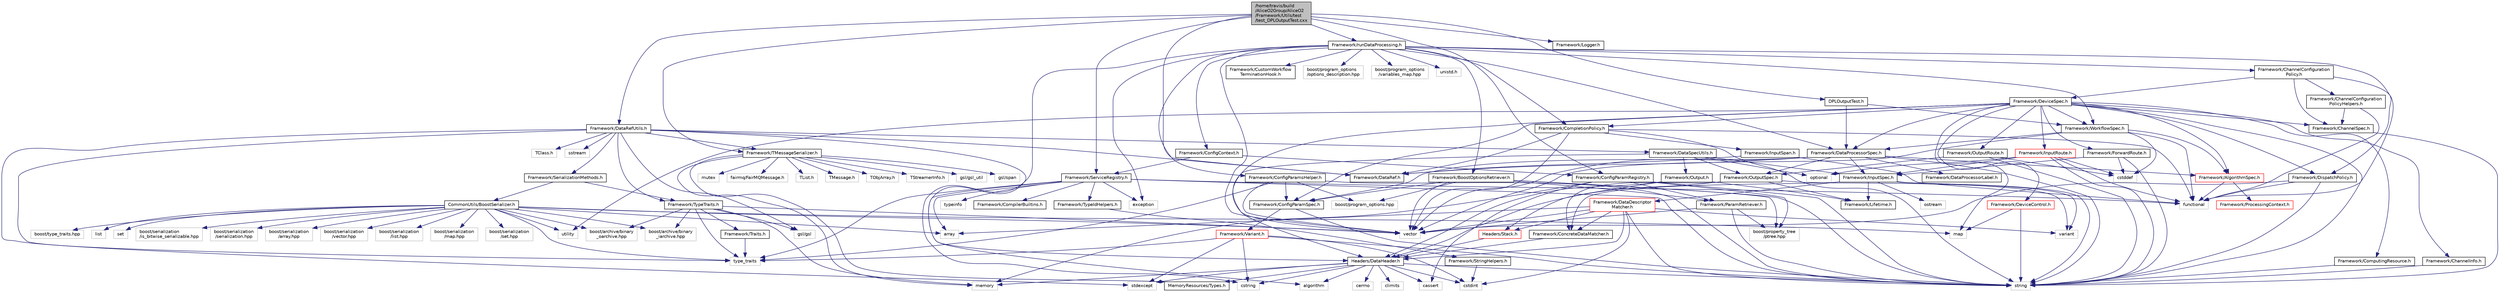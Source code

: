 digraph "/home/travis/build/AliceO2Group/AliceO2/Framework/Utils/test/test_DPLOutputTest.cxx"
{
 // INTERACTIVE_SVG=YES
  bgcolor="transparent";
  edge [fontname="Helvetica",fontsize="10",labelfontname="Helvetica",labelfontsize="10"];
  node [fontname="Helvetica",fontsize="10",shape=record];
  Node0 [label="/home/travis/build\l/AliceO2Group/AliceO2\l/Framework/Utils/test\l/test_DPLOutputTest.cxx",height=0.2,width=0.4,color="black", fillcolor="grey75", style="filled", fontcolor="black"];
  Node0 -> Node1 [color="midnightblue",fontsize="10",style="solid",fontname="Helvetica"];
  Node1 [label="Framework/DataRefUtils.h",height=0.2,width=0.4,color="black",URL="$d5/db8/DataRefUtils_8h.html"];
  Node1 -> Node2 [color="midnightblue",fontsize="10",style="solid",fontname="Helvetica"];
  Node2 [label="Framework/DataRef.h",height=0.2,width=0.4,color="black",URL="$d5/dfb/DataRef_8h.html"];
  Node1 -> Node3 [color="midnightblue",fontsize="10",style="solid",fontname="Helvetica"];
  Node3 [label="Framework/TMessageSerializer.h",height=0.2,width=0.4,color="black",URL="$d8/d3c/TMessageSerializer_8h.html"];
  Node3 -> Node4 [color="midnightblue",fontsize="10",style="solid",fontname="Helvetica"];
  Node4 [label="fairmq/FairMQMessage.h",height=0.2,width=0.4,color="grey75"];
  Node3 -> Node5 [color="midnightblue",fontsize="10",style="solid",fontname="Helvetica"];
  Node5 [label="TList.h",height=0.2,width=0.4,color="grey75"];
  Node3 -> Node6 [color="midnightblue",fontsize="10",style="solid",fontname="Helvetica"];
  Node6 [label="TMessage.h",height=0.2,width=0.4,color="grey75"];
  Node3 -> Node7 [color="midnightblue",fontsize="10",style="solid",fontname="Helvetica"];
  Node7 [label="TObjArray.h",height=0.2,width=0.4,color="grey75"];
  Node3 -> Node8 [color="midnightblue",fontsize="10",style="solid",fontname="Helvetica"];
  Node8 [label="TStreamerInfo.h",height=0.2,width=0.4,color="grey75"];
  Node3 -> Node9 [color="midnightblue",fontsize="10",style="solid",fontname="Helvetica"];
  Node9 [label="gsl/gsl_util",height=0.2,width=0.4,color="grey75"];
  Node3 -> Node10 [color="midnightblue",fontsize="10",style="solid",fontname="Helvetica"];
  Node10 [label="gsl/span",height=0.2,width=0.4,color="grey75"];
  Node3 -> Node11 [color="midnightblue",fontsize="10",style="solid",fontname="Helvetica"];
  Node11 [label="memory",height=0.2,width=0.4,color="grey75"];
  Node3 -> Node12 [color="midnightblue",fontsize="10",style="solid",fontname="Helvetica"];
  Node12 [label="mutex",height=0.2,width=0.4,color="grey75"];
  Node3 -> Node13 [color="midnightblue",fontsize="10",style="solid",fontname="Helvetica"];
  Node13 [label="MemoryResources/Types.h",height=0.2,width=0.4,color="black",URL="$d7/df8/Types_8h.html"];
  Node1 -> Node14 [color="midnightblue",fontsize="10",style="solid",fontname="Helvetica"];
  Node14 [label="Framework/SerializationMethods.h",height=0.2,width=0.4,color="black",URL="$d1/d53/SerializationMethods_8h.html",tooltip="Type wrappers for enfording a specific serialization method. "];
  Node14 -> Node15 [color="midnightblue",fontsize="10",style="solid",fontname="Helvetica"];
  Node15 [label="Framework/TypeTraits.h",height=0.2,width=0.4,color="black",URL="$d0/d95/TypeTraits_8h.html"];
  Node15 -> Node16 [color="midnightblue",fontsize="10",style="solid",fontname="Helvetica"];
  Node16 [label="type_traits",height=0.2,width=0.4,color="grey75"];
  Node15 -> Node17 [color="midnightblue",fontsize="10",style="solid",fontname="Helvetica"];
  Node17 [label="vector",height=0.2,width=0.4,color="grey75"];
  Node15 -> Node11 [color="midnightblue",fontsize="10",style="solid",fontname="Helvetica"];
  Node15 -> Node18 [color="midnightblue",fontsize="10",style="solid",fontname="Helvetica"];
  Node18 [label="Framework/Traits.h",height=0.2,width=0.4,color="black",URL="$db/d31/Traits_8h.html"];
  Node18 -> Node16 [color="midnightblue",fontsize="10",style="solid",fontname="Helvetica"];
  Node15 -> Node19 [color="midnightblue",fontsize="10",style="solid",fontname="Helvetica"];
  Node19 [label="boost/archive/binary\l_iarchive.hpp",height=0.2,width=0.4,color="grey75"];
  Node15 -> Node20 [color="midnightblue",fontsize="10",style="solid",fontname="Helvetica"];
  Node20 [label="boost/archive/binary\l_oarchive.hpp",height=0.2,width=0.4,color="grey75"];
  Node15 -> Node21 [color="midnightblue",fontsize="10",style="solid",fontname="Helvetica"];
  Node21 [label="gsl/gsl",height=0.2,width=0.4,color="grey75"];
  Node14 -> Node22 [color="midnightblue",fontsize="10",style="solid",fontname="Helvetica"];
  Node22 [label="CommonUtils/BoostSerializer.h",height=0.2,width=0.4,color="black",URL="$d7/d91/BoostSerializer_8h.html",tooltip="Templatised boost serializer/deserializer for containers and base types. "];
  Node22 -> Node23 [color="midnightblue",fontsize="10",style="solid",fontname="Helvetica"];
  Node23 [label="utility",height=0.2,width=0.4,color="grey75"];
  Node22 -> Node16 [color="midnightblue",fontsize="10",style="solid",fontname="Helvetica"];
  Node22 -> Node24 [color="midnightblue",fontsize="10",style="solid",fontname="Helvetica"];
  Node24 [label="array",height=0.2,width=0.4,color="grey75"];
  Node22 -> Node17 [color="midnightblue",fontsize="10",style="solid",fontname="Helvetica"];
  Node22 -> Node25 [color="midnightblue",fontsize="10",style="solid",fontname="Helvetica"];
  Node25 [label="list",height=0.2,width=0.4,color="grey75"];
  Node22 -> Node26 [color="midnightblue",fontsize="10",style="solid",fontname="Helvetica"];
  Node26 [label="map",height=0.2,width=0.4,color="grey75"];
  Node22 -> Node27 [color="midnightblue",fontsize="10",style="solid",fontname="Helvetica"];
  Node27 [label="set",height=0.2,width=0.4,color="grey75"];
  Node22 -> Node19 [color="midnightblue",fontsize="10",style="solid",fontname="Helvetica"];
  Node22 -> Node20 [color="midnightblue",fontsize="10",style="solid",fontname="Helvetica"];
  Node22 -> Node28 [color="midnightblue",fontsize="10",style="solid",fontname="Helvetica"];
  Node28 [label="boost/serialization\l/is_bitwise_serializable.hpp",height=0.2,width=0.4,color="grey75"];
  Node22 -> Node29 [color="midnightblue",fontsize="10",style="solid",fontname="Helvetica"];
  Node29 [label="boost/serialization\l/serialization.hpp",height=0.2,width=0.4,color="grey75"];
  Node22 -> Node30 [color="midnightblue",fontsize="10",style="solid",fontname="Helvetica"];
  Node30 [label="boost/serialization\l/array.hpp",height=0.2,width=0.4,color="grey75"];
  Node22 -> Node31 [color="midnightblue",fontsize="10",style="solid",fontname="Helvetica"];
  Node31 [label="boost/serialization\l/vector.hpp",height=0.2,width=0.4,color="grey75"];
  Node22 -> Node32 [color="midnightblue",fontsize="10",style="solid",fontname="Helvetica"];
  Node32 [label="boost/serialization\l/list.hpp",height=0.2,width=0.4,color="grey75"];
  Node22 -> Node33 [color="midnightblue",fontsize="10",style="solid",fontname="Helvetica"];
  Node33 [label="boost/serialization\l/map.hpp",height=0.2,width=0.4,color="grey75"];
  Node22 -> Node34 [color="midnightblue",fontsize="10",style="solid",fontname="Helvetica"];
  Node34 [label="boost/serialization\l/set.hpp",height=0.2,width=0.4,color="grey75"];
  Node22 -> Node35 [color="midnightblue",fontsize="10",style="solid",fontname="Helvetica"];
  Node35 [label="boost/type_traits.hpp",height=0.2,width=0.4,color="grey75"];
  Node1 -> Node36 [color="midnightblue",fontsize="10",style="solid",fontname="Helvetica"];
  Node36 [label="Framework/DataSpecUtils.h",height=0.2,width=0.4,color="black",URL="$d6/d68/DataSpecUtils_8h.html"];
  Node36 -> Node37 [color="midnightblue",fontsize="10",style="solid",fontname="Helvetica"];
  Node37 [label="Framework/OutputSpec.h",height=0.2,width=0.4,color="black",URL="$db/d2d/OutputSpec_8h.html"];
  Node37 -> Node38 [color="midnightblue",fontsize="10",style="solid",fontname="Helvetica"];
  Node38 [label="Headers/DataHeader.h",height=0.2,width=0.4,color="black",URL="$dc/dcd/DataHeader_8h.html"];
  Node38 -> Node39 [color="midnightblue",fontsize="10",style="solid",fontname="Helvetica"];
  Node39 [label="cstdint",height=0.2,width=0.4,color="grey75"];
  Node38 -> Node11 [color="midnightblue",fontsize="10",style="solid",fontname="Helvetica"];
  Node38 -> Node40 [color="midnightblue",fontsize="10",style="solid",fontname="Helvetica"];
  Node40 [label="cassert",height=0.2,width=0.4,color="grey75"];
  Node38 -> Node41 [color="midnightblue",fontsize="10",style="solid",fontname="Helvetica"];
  Node41 [label="cstring",height=0.2,width=0.4,color="grey75"];
  Node38 -> Node42 [color="midnightblue",fontsize="10",style="solid",fontname="Helvetica"];
  Node42 [label="algorithm",height=0.2,width=0.4,color="grey75"];
  Node38 -> Node43 [color="midnightblue",fontsize="10",style="solid",fontname="Helvetica"];
  Node43 [label="stdexcept",height=0.2,width=0.4,color="grey75"];
  Node38 -> Node44 [color="midnightblue",fontsize="10",style="solid",fontname="Helvetica"];
  Node44 [label="string",height=0.2,width=0.4,color="grey75"];
  Node38 -> Node45 [color="midnightblue",fontsize="10",style="solid",fontname="Helvetica"];
  Node45 [label="climits",height=0.2,width=0.4,color="grey75"];
  Node38 -> Node13 [color="midnightblue",fontsize="10",style="solid",fontname="Helvetica"];
  Node38 -> Node46 [color="midnightblue",fontsize="10",style="solid",fontname="Helvetica"];
  Node46 [label="cerrno",height=0.2,width=0.4,color="grey75"];
  Node37 -> Node47 [color="midnightblue",fontsize="10",style="solid",fontname="Helvetica"];
  Node47 [label="Framework/Lifetime.h",height=0.2,width=0.4,color="black",URL="$dc/dca/Lifetime_8h.html"];
  Node37 -> Node48 [color="midnightblue",fontsize="10",style="solid",fontname="Helvetica"];
  Node48 [label="Framework/ConcreteDataMatcher.h",height=0.2,width=0.4,color="black",URL="$d0/d1b/ConcreteDataMatcher_8h.html"];
  Node48 -> Node38 [color="midnightblue",fontsize="10",style="solid",fontname="Helvetica"];
  Node37 -> Node49 [color="midnightblue",fontsize="10",style="solid",fontname="Helvetica"];
  Node49 [label="variant",height=0.2,width=0.4,color="grey75"];
  Node36 -> Node50 [color="midnightblue",fontsize="10",style="solid",fontname="Helvetica"];
  Node50 [label="Framework/InputSpec.h",height=0.2,width=0.4,color="black",URL="$d5/d3f/InputSpec_8h.html"];
  Node50 -> Node47 [color="midnightblue",fontsize="10",style="solid",fontname="Helvetica"];
  Node50 -> Node48 [color="midnightblue",fontsize="10",style="solid",fontname="Helvetica"];
  Node50 -> Node51 [color="midnightblue",fontsize="10",style="solid",fontname="Helvetica"];
  Node51 [label="Framework/DataDescriptor\lMatcher.h",height=0.2,width=0.4,color="red",URL="$d3/da3/DataDescriptorMatcher_8h.html"];
  Node51 -> Node48 [color="midnightblue",fontsize="10",style="solid",fontname="Helvetica"];
  Node51 -> Node38 [color="midnightblue",fontsize="10",style="solid",fontname="Helvetica"];
  Node51 -> Node55 [color="midnightblue",fontsize="10",style="solid",fontname="Helvetica"];
  Node55 [label="Headers/Stack.h",height=0.2,width=0.4,color="red",URL="$d4/d00/Headers_2include_2Headers_2Stack_8h.html"];
  Node55 -> Node38 [color="midnightblue",fontsize="10",style="solid",fontname="Helvetica"];
  Node51 -> Node24 [color="midnightblue",fontsize="10",style="solid",fontname="Helvetica"];
  Node51 -> Node39 [color="midnightblue",fontsize="10",style="solid",fontname="Helvetica"];
  Node51 -> Node44 [color="midnightblue",fontsize="10",style="solid",fontname="Helvetica"];
  Node51 -> Node49 [color="midnightblue",fontsize="10",style="solid",fontname="Helvetica"];
  Node51 -> Node17 [color="midnightblue",fontsize="10",style="solid",fontname="Helvetica"];
  Node50 -> Node44 [color="midnightblue",fontsize="10",style="solid",fontname="Helvetica"];
  Node50 -> Node68 [color="midnightblue",fontsize="10",style="solid",fontname="Helvetica"];
  Node68 [label="ostream",height=0.2,width=0.4,color="grey75"];
  Node50 -> Node49 [color="midnightblue",fontsize="10",style="solid",fontname="Helvetica"];
  Node36 -> Node38 [color="midnightblue",fontsize="10",style="solid",fontname="Helvetica"];
  Node36 -> Node69 [color="midnightblue",fontsize="10",style="solid",fontname="Helvetica"];
  Node69 [label="Framework/Output.h",height=0.2,width=0.4,color="black",URL="$d3/ddf/Output_8h.html"];
  Node69 -> Node38 [color="midnightblue",fontsize="10",style="solid",fontname="Helvetica"];
  Node69 -> Node47 [color="midnightblue",fontsize="10",style="solid",fontname="Helvetica"];
  Node69 -> Node55 [color="midnightblue",fontsize="10",style="solid",fontname="Helvetica"];
  Node36 -> Node70 [color="midnightblue",fontsize="10",style="solid",fontname="Helvetica"];
  Node70 [label="optional",height=0.2,width=0.4,color="grey75"];
  Node1 -> Node15 [color="midnightblue",fontsize="10",style="solid",fontname="Helvetica"];
  Node1 -> Node38 [color="midnightblue",fontsize="10",style="solid",fontname="Helvetica"];
  Node1 -> Node71 [color="midnightblue",fontsize="10",style="solid",fontname="Helvetica"];
  Node71 [label="TClass.h",height=0.2,width=0.4,color="grey75"];
  Node1 -> Node21 [color="midnightblue",fontsize="10",style="solid",fontname="Helvetica"];
  Node1 -> Node43 [color="midnightblue",fontsize="10",style="solid",fontname="Helvetica"];
  Node1 -> Node72 [color="midnightblue",fontsize="10",style="solid",fontname="Helvetica"];
  Node72 [label="sstream",height=0.2,width=0.4,color="grey75"];
  Node1 -> Node16 [color="midnightblue",fontsize="10",style="solid",fontname="Helvetica"];
  Node0 -> Node73 [color="midnightblue",fontsize="10",style="solid",fontname="Helvetica"];
  Node73 [label="Framework/ServiceRegistry.h",height=0.2,width=0.4,color="black",URL="$d8/d17/ServiceRegistry_8h.html"];
  Node73 -> Node74 [color="midnightblue",fontsize="10",style="solid",fontname="Helvetica"];
  Node74 [label="Framework/CompilerBuiltins.h",height=0.2,width=0.4,color="black",URL="$d9/de8/CompilerBuiltins_8h.html"];
  Node73 -> Node75 [color="midnightblue",fontsize="10",style="solid",fontname="Helvetica"];
  Node75 [label="Framework/TypeIdHelpers.h",height=0.2,width=0.4,color="black",URL="$d2/d9a/TypeIdHelpers_8h.html"];
  Node75 -> Node76 [color="midnightblue",fontsize="10",style="solid",fontname="Helvetica"];
  Node76 [label="Framework/StringHelpers.h",height=0.2,width=0.4,color="black",URL="$db/dff/StringHelpers_8h.html"];
  Node76 -> Node39 [color="midnightblue",fontsize="10",style="solid",fontname="Helvetica"];
  Node73 -> Node42 [color="midnightblue",fontsize="10",style="solid",fontname="Helvetica"];
  Node73 -> Node24 [color="midnightblue",fontsize="10",style="solid",fontname="Helvetica"];
  Node73 -> Node77 [color="midnightblue",fontsize="10",style="solid",fontname="Helvetica"];
  Node77 [label="exception",height=0.2,width=0.4,color="grey75"];
  Node73 -> Node78 [color="midnightblue",fontsize="10",style="solid",fontname="Helvetica"];
  Node78 [label="functional",height=0.2,width=0.4,color="grey75"];
  Node73 -> Node44 [color="midnightblue",fontsize="10",style="solid",fontname="Helvetica"];
  Node73 -> Node16 [color="midnightblue",fontsize="10",style="solid",fontname="Helvetica"];
  Node73 -> Node79 [color="midnightblue",fontsize="10",style="solid",fontname="Helvetica"];
  Node79 [label="typeinfo",height=0.2,width=0.4,color="grey75"];
  Node0 -> Node80 [color="midnightblue",fontsize="10",style="solid",fontname="Helvetica"];
  Node80 [label="Framework/runDataProcessing.h",height=0.2,width=0.4,color="black",URL="$db/dd0/runDataProcessing_8h.html"];
  Node80 -> Node81 [color="midnightblue",fontsize="10",style="solid",fontname="Helvetica"];
  Node81 [label="Framework/ChannelConfiguration\lPolicy.h",height=0.2,width=0.4,color="black",URL="$dd/d0f/ChannelConfigurationPolicy_8h.html"];
  Node81 -> Node82 [color="midnightblue",fontsize="10",style="solid",fontname="Helvetica"];
  Node82 [label="Framework/ChannelConfiguration\lPolicyHelpers.h",height=0.2,width=0.4,color="black",URL="$d6/d05/ChannelConfigurationPolicyHelpers_8h.html"];
  Node82 -> Node83 [color="midnightblue",fontsize="10",style="solid",fontname="Helvetica"];
  Node83 [label="Framework/ChannelSpec.h",height=0.2,width=0.4,color="black",URL="$d6/d72/ChannelSpec_8h.html"];
  Node83 -> Node44 [color="midnightblue",fontsize="10",style="solid",fontname="Helvetica"];
  Node82 -> Node78 [color="midnightblue",fontsize="10",style="solid",fontname="Helvetica"];
  Node81 -> Node83 [color="midnightblue",fontsize="10",style="solid",fontname="Helvetica"];
  Node81 -> Node84 [color="midnightblue",fontsize="10",style="solid",fontname="Helvetica"];
  Node84 [label="Framework/DeviceSpec.h",height=0.2,width=0.4,color="black",URL="$df/de8/DeviceSpec_8h.html"];
  Node84 -> Node85 [color="midnightblue",fontsize="10",style="solid",fontname="Helvetica"];
  Node85 [label="Framework/WorkflowSpec.h",height=0.2,width=0.4,color="black",URL="$df/da1/WorkflowSpec_8h.html"];
  Node85 -> Node86 [color="midnightblue",fontsize="10",style="solid",fontname="Helvetica"];
  Node86 [label="Framework/DataProcessorSpec.h",height=0.2,width=0.4,color="black",URL="$d0/df4/DataProcessorSpec_8h.html"];
  Node86 -> Node87 [color="midnightblue",fontsize="10",style="solid",fontname="Helvetica"];
  Node87 [label="Framework/AlgorithmSpec.h",height=0.2,width=0.4,color="red",URL="$d0/d14/AlgorithmSpec_8h.html"];
  Node87 -> Node88 [color="midnightblue",fontsize="10",style="solid",fontname="Helvetica"];
  Node88 [label="Framework/ProcessingContext.h",height=0.2,width=0.4,color="red",URL="$de/d6a/ProcessingContext_8h.html"];
  Node87 -> Node78 [color="midnightblue",fontsize="10",style="solid",fontname="Helvetica"];
  Node86 -> Node144 [color="midnightblue",fontsize="10",style="solid",fontname="Helvetica"];
  Node144 [label="Framework/ConfigParamSpec.h",height=0.2,width=0.4,color="black",URL="$d0/d1c/ConfigParamSpec_8h.html"];
  Node144 -> Node145 [color="midnightblue",fontsize="10",style="solid",fontname="Helvetica"];
  Node145 [label="Framework/Variant.h",height=0.2,width=0.4,color="red",URL="$de/d56/Variant_8h.html"];
  Node145 -> Node16 [color="midnightblue",fontsize="10",style="solid",fontname="Helvetica"];
  Node145 -> Node41 [color="midnightblue",fontsize="10",style="solid",fontname="Helvetica"];
  Node145 -> Node39 [color="midnightblue",fontsize="10",style="solid",fontname="Helvetica"];
  Node145 -> Node43 [color="midnightblue",fontsize="10",style="solid",fontname="Helvetica"];
  Node145 -> Node44 [color="midnightblue",fontsize="10",style="solid",fontname="Helvetica"];
  Node144 -> Node44 [color="midnightblue",fontsize="10",style="solid",fontname="Helvetica"];
  Node86 -> Node149 [color="midnightblue",fontsize="10",style="solid",fontname="Helvetica"];
  Node149 [label="Framework/DataProcessorLabel.h",height=0.2,width=0.4,color="black",URL="$d1/df2/DataProcessorLabel_8h.html"];
  Node86 -> Node2 [color="midnightblue",fontsize="10",style="solid",fontname="Helvetica"];
  Node86 -> Node50 [color="midnightblue",fontsize="10",style="solid",fontname="Helvetica"];
  Node86 -> Node37 [color="midnightblue",fontsize="10",style="solid",fontname="Helvetica"];
  Node86 -> Node44 [color="midnightblue",fontsize="10",style="solid",fontname="Helvetica"];
  Node86 -> Node17 [color="midnightblue",fontsize="10",style="solid",fontname="Helvetica"];
  Node85 -> Node87 [color="midnightblue",fontsize="10",style="solid",fontname="Helvetica"];
  Node85 -> Node17 [color="midnightblue",fontsize="10",style="solid",fontname="Helvetica"];
  Node85 -> Node78 [color="midnightblue",fontsize="10",style="solid",fontname="Helvetica"];
  Node85 -> Node92 [color="midnightblue",fontsize="10",style="solid",fontname="Helvetica"];
  Node92 [label="cstddef",height=0.2,width=0.4,color="grey75"];
  Node84 -> Node150 [color="midnightblue",fontsize="10",style="solid",fontname="Helvetica"];
  Node150 [label="Framework/ComputingResource.h",height=0.2,width=0.4,color="black",URL="$d8/d62/ComputingResource_8h.html"];
  Node150 -> Node44 [color="midnightblue",fontsize="10",style="solid",fontname="Helvetica"];
  Node84 -> Node86 [color="midnightblue",fontsize="10",style="solid",fontname="Helvetica"];
  Node84 -> Node83 [color="midnightblue",fontsize="10",style="solid",fontname="Helvetica"];
  Node84 -> Node151 [color="midnightblue",fontsize="10",style="solid",fontname="Helvetica"];
  Node151 [label="Framework/ChannelInfo.h",height=0.2,width=0.4,color="black",URL="$dd/de5/ChannelInfo_8h.html"];
  Node151 -> Node44 [color="midnightblue",fontsize="10",style="solid",fontname="Helvetica"];
  Node84 -> Node152 [color="midnightblue",fontsize="10",style="solid",fontname="Helvetica"];
  Node152 [label="Framework/DeviceControl.h",height=0.2,width=0.4,color="red",URL="$d2/d2c/DeviceControl_8h.html"];
  Node152 -> Node26 [color="midnightblue",fontsize="10",style="solid",fontname="Helvetica"];
  Node152 -> Node44 [color="midnightblue",fontsize="10",style="solid",fontname="Helvetica"];
  Node84 -> Node87 [color="midnightblue",fontsize="10",style="solid",fontname="Helvetica"];
  Node84 -> Node144 [color="midnightblue",fontsize="10",style="solid",fontname="Helvetica"];
  Node84 -> Node154 [color="midnightblue",fontsize="10",style="solid",fontname="Helvetica"];
  Node154 [label="Framework/ForwardRoute.h",height=0.2,width=0.4,color="black",URL="$d7/d12/ForwardRoute_8h.html"];
  Node154 -> Node50 [color="midnightblue",fontsize="10",style="solid",fontname="Helvetica"];
  Node154 -> Node92 [color="midnightblue",fontsize="10",style="solid",fontname="Helvetica"];
  Node154 -> Node44 [color="midnightblue",fontsize="10",style="solid",fontname="Helvetica"];
  Node84 -> Node90 [color="midnightblue",fontsize="10",style="solid",fontname="Helvetica"];
  Node90 [label="Framework/InputRoute.h",height=0.2,width=0.4,color="red",URL="$d5/d19/InputRoute_8h.html"];
  Node90 -> Node50 [color="midnightblue",fontsize="10",style="solid",fontname="Helvetica"];
  Node90 -> Node92 [color="midnightblue",fontsize="10",style="solid",fontname="Helvetica"];
  Node90 -> Node44 [color="midnightblue",fontsize="10",style="solid",fontname="Helvetica"];
  Node90 -> Node78 [color="midnightblue",fontsize="10",style="solid",fontname="Helvetica"];
  Node90 -> Node70 [color="midnightblue",fontsize="10",style="solid",fontname="Helvetica"];
  Node84 -> Node109 [color="midnightblue",fontsize="10",style="solid",fontname="Helvetica"];
  Node109 [label="Framework/OutputRoute.h",height=0.2,width=0.4,color="black",URL="$d6/df4/OutputRoute_8h.html"];
  Node109 -> Node37 [color="midnightblue",fontsize="10",style="solid",fontname="Helvetica"];
  Node109 -> Node92 [color="midnightblue",fontsize="10",style="solid",fontname="Helvetica"];
  Node109 -> Node44 [color="midnightblue",fontsize="10",style="solid",fontname="Helvetica"];
  Node84 -> Node155 [color="midnightblue",fontsize="10",style="solid",fontname="Helvetica"];
  Node155 [label="Framework/CompletionPolicy.h",height=0.2,width=0.4,color="black",URL="$df/dd6/CompletionPolicy_8h.html"];
  Node155 -> Node2 [color="midnightblue",fontsize="10",style="solid",fontname="Helvetica"];
  Node155 -> Node93 [color="midnightblue",fontsize="10",style="solid",fontname="Helvetica"];
  Node93 [label="Framework/InputSpan.h",height=0.2,width=0.4,color="black",URL="$da/d0f/InputSpan_8h.html"];
  Node93 -> Node2 [color="midnightblue",fontsize="10",style="solid",fontname="Helvetica"];
  Node93 -> Node78 [color="midnightblue",fontsize="10",style="solid",fontname="Helvetica"];
  Node155 -> Node78 [color="midnightblue",fontsize="10",style="solid",fontname="Helvetica"];
  Node155 -> Node44 [color="midnightblue",fontsize="10",style="solid",fontname="Helvetica"];
  Node155 -> Node17 [color="midnightblue",fontsize="10",style="solid",fontname="Helvetica"];
  Node84 -> Node101 [color="midnightblue",fontsize="10",style="solid",fontname="Helvetica"];
  Node101 [label="Framework/DispatchPolicy.h",height=0.2,width=0.4,color="black",URL="$da/de6/DispatchPolicy_8h.html"];
  Node101 -> Node78 [color="midnightblue",fontsize="10",style="solid",fontname="Helvetica"];
  Node101 -> Node44 [color="midnightblue",fontsize="10",style="solid",fontname="Helvetica"];
  Node101 -> Node17 [color="midnightblue",fontsize="10",style="solid",fontname="Helvetica"];
  Node84 -> Node17 [color="midnightblue",fontsize="10",style="solid",fontname="Helvetica"];
  Node84 -> Node44 [color="midnightblue",fontsize="10",style="solid",fontname="Helvetica"];
  Node84 -> Node26 [color="midnightblue",fontsize="10",style="solid",fontname="Helvetica"];
  Node84 -> Node23 [color="midnightblue",fontsize="10",style="solid",fontname="Helvetica"];
  Node81 -> Node78 [color="midnightblue",fontsize="10",style="solid",fontname="Helvetica"];
  Node80 -> Node155 [color="midnightblue",fontsize="10",style="solid",fontname="Helvetica"];
  Node80 -> Node101 [color="midnightblue",fontsize="10",style="solid",fontname="Helvetica"];
  Node80 -> Node156 [color="midnightblue",fontsize="10",style="solid",fontname="Helvetica"];
  Node156 [label="Framework/ConfigParamsHelper.h",height=0.2,width=0.4,color="black",URL="$dd/d2b/ConfigParamsHelper_8h.html"];
  Node156 -> Node144 [color="midnightblue",fontsize="10",style="solid",fontname="Helvetica"];
  Node156 -> Node157 [color="midnightblue",fontsize="10",style="solid",fontname="Helvetica"];
  Node157 [label="boost/program_options.hpp",height=0.2,width=0.4,color="grey75"];
  Node156 -> Node44 [color="midnightblue",fontsize="10",style="solid",fontname="Helvetica"];
  Node156 -> Node17 [color="midnightblue",fontsize="10",style="solid",fontname="Helvetica"];
  Node156 -> Node16 [color="midnightblue",fontsize="10",style="solid",fontname="Helvetica"];
  Node80 -> Node86 [color="midnightblue",fontsize="10",style="solid",fontname="Helvetica"];
  Node80 -> Node85 [color="midnightblue",fontsize="10",style="solid",fontname="Helvetica"];
  Node80 -> Node158 [color="midnightblue",fontsize="10",style="solid",fontname="Helvetica"];
  Node158 [label="Framework/ConfigContext.h",height=0.2,width=0.4,color="black",URL="$d7/d2e/ConfigContext_8h.html"];
  Node158 -> Node159 [color="midnightblue",fontsize="10",style="solid",fontname="Helvetica"];
  Node159 [label="Framework/ConfigParamRegistry.h",height=0.2,width=0.4,color="black",URL="$de/dc6/ConfigParamRegistry_8h.html"];
  Node159 -> Node160 [color="midnightblue",fontsize="10",style="solid",fontname="Helvetica"];
  Node160 [label="Framework/ParamRetriever.h",height=0.2,width=0.4,color="black",URL="$df/d72/ParamRetriever_8h.html"];
  Node160 -> Node161 [color="midnightblue",fontsize="10",style="solid",fontname="Helvetica"];
  Node161 [label="boost/property_tree\l/ptree.hpp",height=0.2,width=0.4,color="grey75"];
  Node160 -> Node44 [color="midnightblue",fontsize="10",style="solid",fontname="Helvetica"];
  Node160 -> Node17 [color="midnightblue",fontsize="10",style="solid",fontname="Helvetica"];
  Node159 -> Node161 [color="midnightblue",fontsize="10",style="solid",fontname="Helvetica"];
  Node159 -> Node11 [color="midnightblue",fontsize="10",style="solid",fontname="Helvetica"];
  Node159 -> Node44 [color="midnightblue",fontsize="10",style="solid",fontname="Helvetica"];
  Node159 -> Node40 [color="midnightblue",fontsize="10",style="solid",fontname="Helvetica"];
  Node158 -> Node73 [color="midnightblue",fontsize="10",style="solid",fontname="Helvetica"];
  Node80 -> Node162 [color="midnightblue",fontsize="10",style="solid",fontname="Helvetica"];
  Node162 [label="Framework/BoostOptionsRetriever.h",height=0.2,width=0.4,color="black",URL="$d3/d7e/BoostOptionsRetriever_8h.html"];
  Node162 -> Node144 [color="midnightblue",fontsize="10",style="solid",fontname="Helvetica"];
  Node162 -> Node160 [color="midnightblue",fontsize="10",style="solid",fontname="Helvetica"];
  Node162 -> Node157 [color="midnightblue",fontsize="10",style="solid",fontname="Helvetica"];
  Node162 -> Node161 [color="midnightblue",fontsize="10",style="solid",fontname="Helvetica"];
  Node162 -> Node44 [color="midnightblue",fontsize="10",style="solid",fontname="Helvetica"];
  Node162 -> Node17 [color="midnightblue",fontsize="10",style="solid",fontname="Helvetica"];
  Node80 -> Node163 [color="midnightblue",fontsize="10",style="solid",fontname="Helvetica"];
  Node163 [label="Framework/CustomWorkflow\lTerminationHook.h",height=0.2,width=0.4,color="black",URL="$da/def/CustomWorkflowTerminationHook_8h.html"];
  Node80 -> Node164 [color="midnightblue",fontsize="10",style="solid",fontname="Helvetica"];
  Node164 [label="boost/program_options\l/options_description.hpp",height=0.2,width=0.4,color="grey75"];
  Node80 -> Node165 [color="midnightblue",fontsize="10",style="solid",fontname="Helvetica"];
  Node165 [label="boost/program_options\l/variables_map.hpp",height=0.2,width=0.4,color="grey75"];
  Node80 -> Node166 [color="midnightblue",fontsize="10",style="solid",fontname="Helvetica"];
  Node166 [label="unistd.h",height=0.2,width=0.4,color="grey75"];
  Node80 -> Node17 [color="midnightblue",fontsize="10",style="solid",fontname="Helvetica"];
  Node80 -> Node41 [color="midnightblue",fontsize="10",style="solid",fontname="Helvetica"];
  Node80 -> Node77 [color="midnightblue",fontsize="10",style="solid",fontname="Helvetica"];
  Node0 -> Node159 [color="midnightblue",fontsize="10",style="solid",fontname="Helvetica"];
  Node0 -> Node2 [color="midnightblue",fontsize="10",style="solid",fontname="Helvetica"];
  Node0 -> Node3 [color="midnightblue",fontsize="10",style="solid",fontname="Helvetica"];
  Node0 -> Node167 [color="midnightblue",fontsize="10",style="solid",fontname="Helvetica"];
  Node167 [label="DPLOutputTest.h",height=0.2,width=0.4,color="black",URL="$da/d41/DPLOutputTest_8h.html"];
  Node167 -> Node85 [color="midnightblue",fontsize="10",style="solid",fontname="Helvetica"];
  Node167 -> Node86 [color="midnightblue",fontsize="10",style="solid",fontname="Helvetica"];
  Node0 -> Node168 [color="midnightblue",fontsize="10",style="solid",fontname="Helvetica"];
  Node168 [label="Framework/Logger.h",height=0.2,width=0.4,color="black",URL="$dd/da4/Logger_8h.html"];
}
